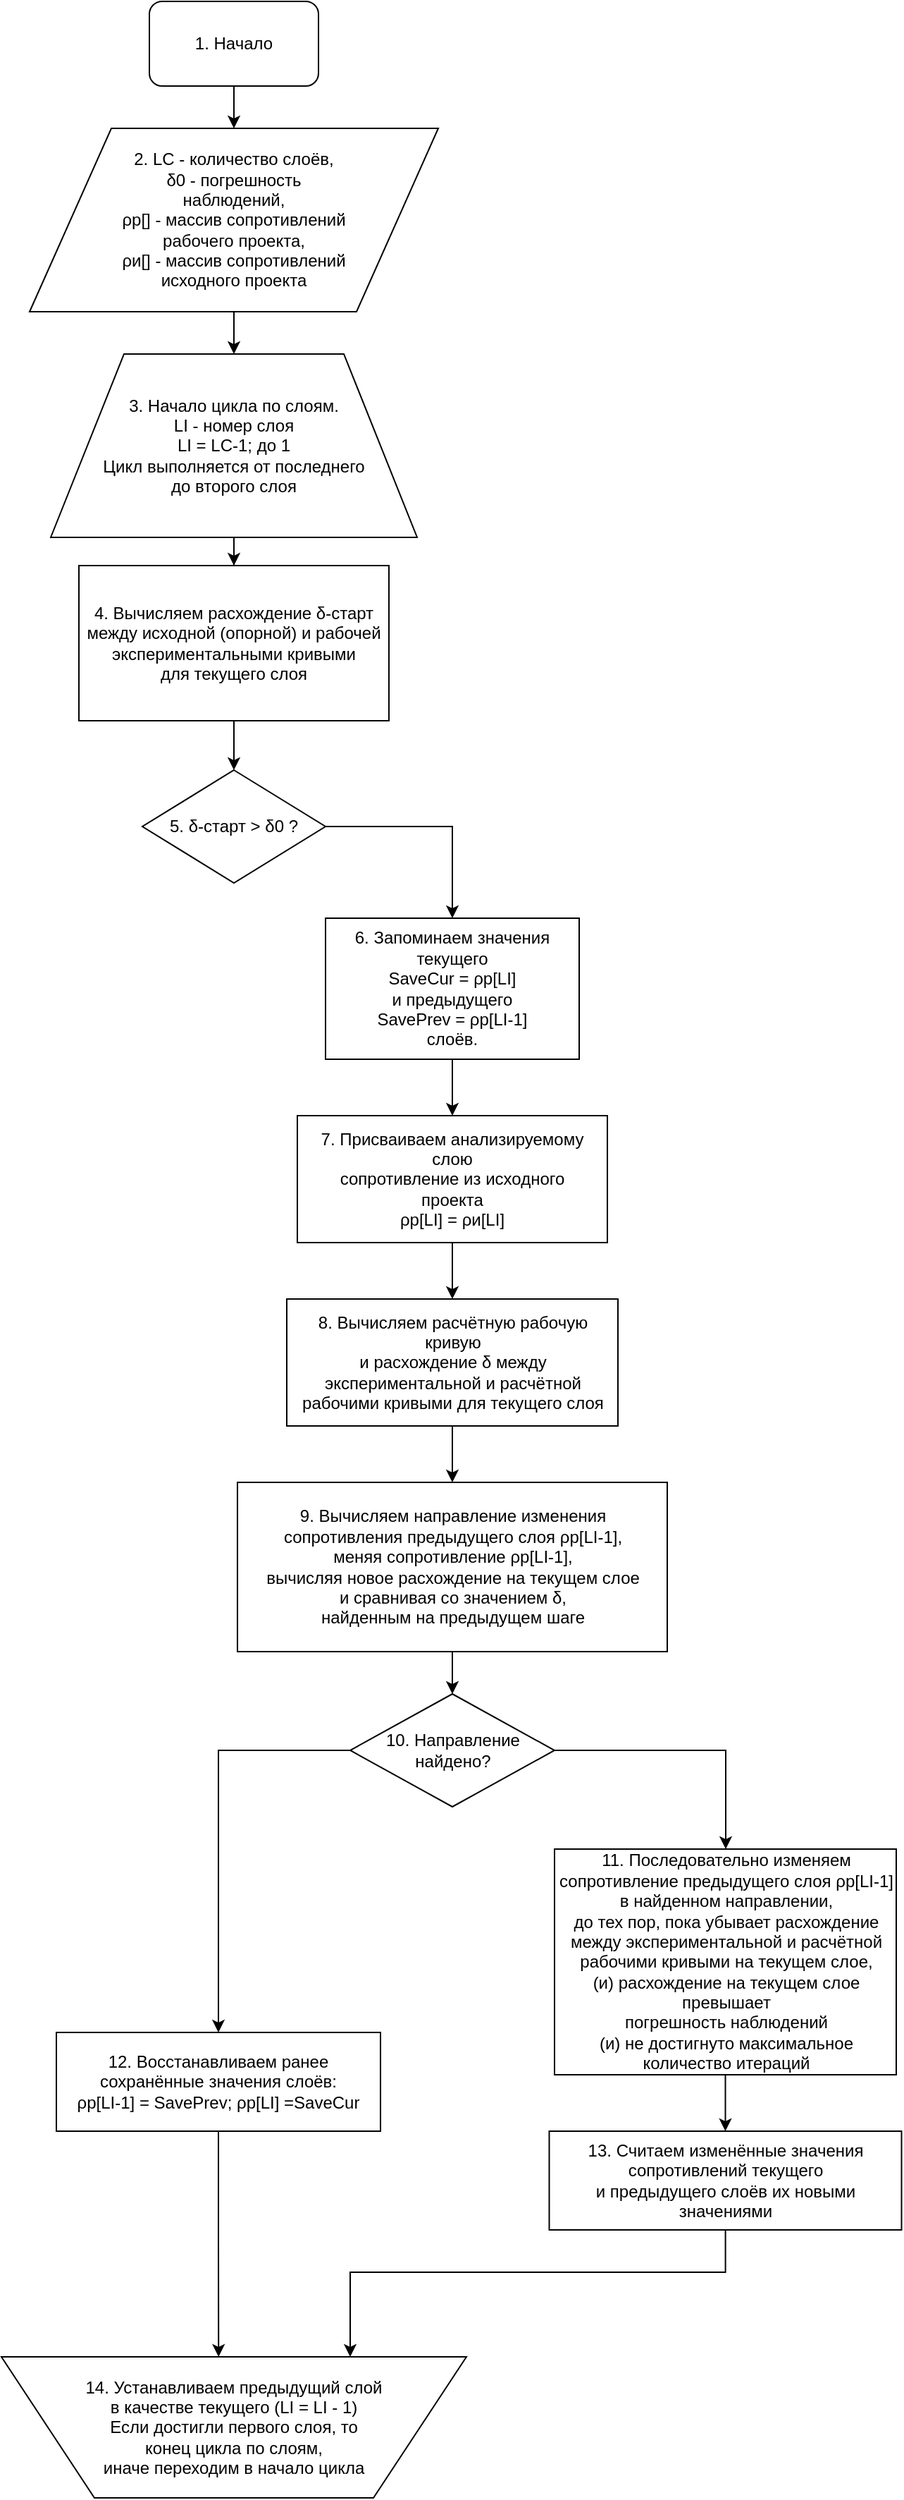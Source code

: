 <mxfile version="12.7.2" type="github">
  <diagram id="MYcP-UznbaHqbxDd1EnT" name="Page-1">
    <mxGraphModel dx="782" dy="520" grid="1" gridSize="10" guides="1" tooltips="1" connect="1" arrows="1" fold="1" page="1" pageScale="1" pageWidth="827" pageHeight="1169" math="0" shadow="0">
      <root>
        <mxCell id="0" />
        <mxCell id="1" parent="0" />
        <mxCell id="Fly2vRC0832emMeXLDEC-18" value="" style="edgeStyle=orthogonalEdgeStyle;rounded=0;orthogonalLoop=1;jettySize=auto;html=1;" edge="1" parent="1" source="Fly2vRC0832emMeXLDEC-1" target="Fly2vRC0832emMeXLDEC-3">
          <mxGeometry relative="1" as="geometry" />
        </mxCell>
        <mxCell id="Fly2vRC0832emMeXLDEC-1" value="1. Начало" style="rounded=1;whiteSpace=wrap;html=1;" vertex="1" parent="1">
          <mxGeometry x="250" y="40" width="120" height="60" as="geometry" />
        </mxCell>
        <mxCell id="Fly2vRC0832emMeXLDEC-19" value="" style="edgeStyle=orthogonalEdgeStyle;rounded=0;orthogonalLoop=1;jettySize=auto;html=1;" edge="1" parent="1" source="Fly2vRC0832emMeXLDEC-3" target="Fly2vRC0832emMeXLDEC-4">
          <mxGeometry relative="1" as="geometry" />
        </mxCell>
        <mxCell id="Fly2vRC0832emMeXLDEC-3" value="&lt;div&gt;2. LC - количество слоёв,&lt;/div&gt;&lt;div&gt;δ0 - погрешность&lt;/div&gt;&lt;div&gt;наблюдений,&lt;/div&gt;&lt;div&gt;ρр[] - массив сопротивлений&lt;/div&gt;&lt;div&gt;рабочего проекта,&lt;/div&gt;&lt;div&gt;ρи[] - массив сопротивлений&lt;/div&gt;&lt;div&gt;исходного проекта&lt;/div&gt;" style="shape=parallelogram;perimeter=parallelogramPerimeter;whiteSpace=wrap;html=1;" vertex="1" parent="1">
          <mxGeometry x="165" y="130" width="290" height="130" as="geometry" />
        </mxCell>
        <mxCell id="Fly2vRC0832emMeXLDEC-20" value="" style="edgeStyle=orthogonalEdgeStyle;rounded=0;orthogonalLoop=1;jettySize=auto;html=1;" edge="1" parent="1" source="Fly2vRC0832emMeXLDEC-4" target="Fly2vRC0832emMeXLDEC-6">
          <mxGeometry relative="1" as="geometry" />
        </mxCell>
        <mxCell id="Fly2vRC0832emMeXLDEC-4" value="&lt;div&gt;3. Начало цикла по слоям.&lt;/div&gt;&lt;div&gt;LI - номер слоя&lt;/div&gt;&lt;div&gt;LI = LC-1; до 1&lt;/div&gt;&lt;div&gt;Цикл выполняется от последнего&lt;/div&gt;&lt;div&gt;до второго слоя&lt;/div&gt;" style="shape=trapezoid;perimeter=trapezoidPerimeter;whiteSpace=wrap;html=1;" vertex="1" parent="1">
          <mxGeometry x="180" y="290" width="260" height="130" as="geometry" />
        </mxCell>
        <mxCell id="Fly2vRC0832emMeXLDEC-21" value="" style="edgeStyle=orthogonalEdgeStyle;rounded=0;orthogonalLoop=1;jettySize=auto;html=1;" edge="1" parent="1" source="Fly2vRC0832emMeXLDEC-6" target="Fly2vRC0832emMeXLDEC-7">
          <mxGeometry relative="1" as="geometry" />
        </mxCell>
        <mxCell id="Fly2vRC0832emMeXLDEC-6" value="&lt;div&gt;4. Вычисляем расхождение δ-старт&lt;/div&gt;&lt;div&gt;между исходной (опорной) и рабочей&lt;/div&gt;&lt;div&gt;экспериментальными кривыми&lt;/div&gt;&lt;div&gt;для текущего слоя&lt;/div&gt;" style="rounded=0;whiteSpace=wrap;html=1;" vertex="1" parent="1">
          <mxGeometry x="200" y="440" width="220" height="110" as="geometry" />
        </mxCell>
        <mxCell id="Fly2vRC0832emMeXLDEC-26" style="edgeStyle=orthogonalEdgeStyle;rounded=0;orthogonalLoop=1;jettySize=auto;html=1;" edge="1" parent="1" source="Fly2vRC0832emMeXLDEC-7" target="Fly2vRC0832emMeXLDEC-8">
          <mxGeometry relative="1" as="geometry">
            <mxPoint x="470" y="680" as="targetPoint" />
            <Array as="points">
              <mxPoint x="465" y="625" />
            </Array>
          </mxGeometry>
        </mxCell>
        <mxCell id="Fly2vRC0832emMeXLDEC-7" value="5. δ-старт &amp;gt; δ0 ?" style="rhombus;whiteSpace=wrap;html=1;" vertex="1" parent="1">
          <mxGeometry x="245" y="585" width="130" height="80" as="geometry" />
        </mxCell>
        <mxCell id="Fly2vRC0832emMeXLDEC-24" style="edgeStyle=orthogonalEdgeStyle;rounded=0;orthogonalLoop=1;jettySize=auto;html=1;exitX=0.5;exitY=1;exitDx=0;exitDy=0;entryX=0.5;entryY=0;entryDx=0;entryDy=0;" edge="1" parent="1" source="Fly2vRC0832emMeXLDEC-8" target="Fly2vRC0832emMeXLDEC-9">
          <mxGeometry relative="1" as="geometry" />
        </mxCell>
        <mxCell id="Fly2vRC0832emMeXLDEC-8" value="&lt;div&gt;6. Запоминаем значения текущего&lt;/div&gt;&lt;div&gt;SaveCur = ρp[LI]&lt;/div&gt;&lt;div&gt;и предыдущего&lt;/div&gt;&lt;div&gt;SavePrev = ρp[LI-1]&lt;/div&gt;&lt;div&gt;слоёв.&lt;/div&gt;" style="rounded=0;whiteSpace=wrap;html=1;" vertex="1" parent="1">
          <mxGeometry x="375" y="690" width="180" height="100" as="geometry" />
        </mxCell>
        <mxCell id="Fly2vRC0832emMeXLDEC-28" style="edgeStyle=orthogonalEdgeStyle;rounded=0;orthogonalLoop=1;jettySize=auto;html=1;entryX=0.5;entryY=0;entryDx=0;entryDy=0;" edge="1" parent="1" source="Fly2vRC0832emMeXLDEC-9" target="Fly2vRC0832emMeXLDEC-11">
          <mxGeometry relative="1" as="geometry" />
        </mxCell>
        <mxCell id="Fly2vRC0832emMeXLDEC-9" value="&lt;div&gt;7. Присваиваем анализируемому слою&lt;/div&gt;&lt;div&gt;сопротивление из исходного&lt;/div&gt;&lt;div&gt;проекта&lt;/div&gt;&lt;div&gt;ρp[LI] = ρи[LI]&lt;/div&gt;" style="rounded=0;whiteSpace=wrap;html=1;" vertex="1" parent="1">
          <mxGeometry x="355" y="830" width="220" height="90" as="geometry" />
        </mxCell>
        <mxCell id="Fly2vRC0832emMeXLDEC-29" style="edgeStyle=orthogonalEdgeStyle;rounded=0;orthogonalLoop=1;jettySize=auto;html=1;entryX=0.5;entryY=0;entryDx=0;entryDy=0;" edge="1" parent="1" source="Fly2vRC0832emMeXLDEC-11" target="Fly2vRC0832emMeXLDEC-12">
          <mxGeometry relative="1" as="geometry" />
        </mxCell>
        <mxCell id="Fly2vRC0832emMeXLDEC-11" value="&lt;div style=&quot;white-space: normal&quot;&gt;8. Вычисляем расчётную рабочую кривую&lt;/div&gt;&lt;div style=&quot;white-space: normal&quot;&gt;и расхождение δ между&lt;/div&gt;&lt;div style=&quot;white-space: normal&quot;&gt;экспериментальной и расчётной&lt;/div&gt;&lt;div style=&quot;white-space: normal&quot;&gt;рабочими кривыми для текущего слоя&lt;/div&gt;" style="rounded=0;whiteSpace=wrap;html=1;" vertex="1" parent="1">
          <mxGeometry x="347.5" y="960" width="235" height="90" as="geometry" />
        </mxCell>
        <mxCell id="Fly2vRC0832emMeXLDEC-30" style="edgeStyle=orthogonalEdgeStyle;rounded=0;orthogonalLoop=1;jettySize=auto;html=1;entryX=0.5;entryY=0;entryDx=0;entryDy=0;" edge="1" parent="1" source="Fly2vRC0832emMeXLDEC-12" target="Fly2vRC0832emMeXLDEC-13">
          <mxGeometry relative="1" as="geometry" />
        </mxCell>
        <mxCell id="Fly2vRC0832emMeXLDEC-12" value="&lt;div&gt;9. Вычисляем направление изменения&lt;/div&gt;&lt;div&gt;сопротивления предыдущего слоя ρр[LI-1],&lt;/div&gt;&lt;div&gt;меняя сопротивление ρр[LI-1],&lt;/div&gt;&lt;div&gt;вычисляя новое расхождение на текущем слое&lt;/div&gt;&lt;div&gt;и сравнивая со значением δ,&lt;/div&gt;&lt;div&gt;найденным на предыдущем шаге&lt;/div&gt;" style="rounded=0;whiteSpace=wrap;html=1;" vertex="1" parent="1">
          <mxGeometry x="312.5" y="1090" width="305" height="120" as="geometry" />
        </mxCell>
        <mxCell id="Fly2vRC0832emMeXLDEC-31" style="edgeStyle=orthogonalEdgeStyle;rounded=0;orthogonalLoop=1;jettySize=auto;html=1;" edge="1" parent="1" source="Fly2vRC0832emMeXLDEC-13" target="Fly2vRC0832emMeXLDEC-14">
          <mxGeometry relative="1" as="geometry">
            <Array as="points">
              <mxPoint x="465" y="1280" />
              <mxPoint x="659" y="1280" />
            </Array>
          </mxGeometry>
        </mxCell>
        <mxCell id="Fly2vRC0832emMeXLDEC-34" style="edgeStyle=orthogonalEdgeStyle;rounded=0;orthogonalLoop=1;jettySize=auto;html=1;" edge="1" parent="1" source="Fly2vRC0832emMeXLDEC-13" target="Fly2vRC0832emMeXLDEC-16">
          <mxGeometry relative="1" as="geometry">
            <Array as="points">
              <mxPoint x="299" y="1280" />
            </Array>
          </mxGeometry>
        </mxCell>
        <mxCell id="Fly2vRC0832emMeXLDEC-13" value="10. Направление найдено?" style="rhombus;whiteSpace=wrap;html=1;" vertex="1" parent="1">
          <mxGeometry x="392.5" y="1240" width="145" height="80" as="geometry" />
        </mxCell>
        <mxCell id="Fly2vRC0832emMeXLDEC-32" style="edgeStyle=orthogonalEdgeStyle;rounded=0;orthogonalLoop=1;jettySize=auto;html=1;entryX=0.5;entryY=0;entryDx=0;entryDy=0;" edge="1" parent="1" source="Fly2vRC0832emMeXLDEC-14" target="Fly2vRC0832emMeXLDEC-15">
          <mxGeometry relative="1" as="geometry" />
        </mxCell>
        <mxCell id="Fly2vRC0832emMeXLDEC-14" value="&lt;div&gt;11. Последовательно изменяем&lt;/div&gt;&lt;div&gt;сопротивление предыдущего слоя ρр[LI-1]&lt;/div&gt;&lt;div&gt;в найденном направлении,&lt;/div&gt;&lt;div&gt;до тех пор, пока убывает расхождение&lt;/div&gt;&lt;div&gt;между экспериментальной и расчётной&lt;/div&gt;&lt;div&gt;рабочими кривыми на текущем слое,&lt;/div&gt;&lt;div&gt;(и) расхождение на текущем слое превышает&lt;/div&gt;&lt;div&gt;погрешность наблюдений&lt;/div&gt;&lt;div&gt;(и) не достигнуто максимальное&lt;/div&gt;&lt;div&gt;количество итераций&lt;/div&gt;" style="rounded=0;whiteSpace=wrap;html=1;" vertex="1" parent="1">
          <mxGeometry x="537.5" y="1350" width="242.5" height="160" as="geometry" />
        </mxCell>
        <mxCell id="Fly2vRC0832emMeXLDEC-33" style="edgeStyle=orthogonalEdgeStyle;rounded=0;orthogonalLoop=1;jettySize=auto;html=1;entryX=0.25;entryY=1;entryDx=0;entryDy=0;" edge="1" parent="1" source="Fly2vRC0832emMeXLDEC-15" target="Fly2vRC0832emMeXLDEC-17">
          <mxGeometry relative="1" as="geometry">
            <Array as="points">
              <mxPoint x="659" y="1650" />
              <mxPoint x="393" y="1650" />
            </Array>
          </mxGeometry>
        </mxCell>
        <mxCell id="Fly2vRC0832emMeXLDEC-15" value="&lt;div&gt;13. Считаем изменённые значения&lt;/div&gt;&lt;div&gt;сопротивлений текущего&lt;/div&gt;&lt;div&gt;и предыдущего слоёв их новыми значениями&lt;/div&gt;" style="rounded=0;whiteSpace=wrap;html=1;" vertex="1" parent="1">
          <mxGeometry x="533.75" y="1550" width="250" height="70" as="geometry" />
        </mxCell>
        <mxCell id="Fly2vRC0832emMeXLDEC-35" style="edgeStyle=orthogonalEdgeStyle;rounded=0;orthogonalLoop=1;jettySize=auto;html=1;entryX=0.533;entryY=1;entryDx=0;entryDy=0;entryPerimeter=0;" edge="1" parent="1" source="Fly2vRC0832emMeXLDEC-16" target="Fly2vRC0832emMeXLDEC-17">
          <mxGeometry relative="1" as="geometry" />
        </mxCell>
        <mxCell id="Fly2vRC0832emMeXLDEC-16" value="&lt;div&gt;12. Восстанавливаем ранее сохранённые значения слоёв:&lt;/div&gt;&lt;div&gt;ρp[LI-1] = SavePrev; ρp[LI] =SaveCur&lt;/div&gt;" style="rounded=0;whiteSpace=wrap;html=1;" vertex="1" parent="1">
          <mxGeometry x="184" y="1480" width="230" height="70" as="geometry" />
        </mxCell>
        <mxCell id="Fly2vRC0832emMeXLDEC-17" value="&lt;div&gt;14. Устанавливаем предыдущий слой&lt;/div&gt;&lt;div&gt;в качестве текущего (LI = LI - 1)&lt;/div&gt;&lt;div&gt;Если достигли первого слоя, то&lt;/div&gt;&lt;div&gt;конец цикла по слоям,&lt;/div&gt;&lt;div&gt;иначе переходим в начало цикла&lt;/div&gt;" style="shape=trapezoid;perimeter=trapezoidPerimeter;whiteSpace=wrap;html=1;direction=west;" vertex="1" parent="1">
          <mxGeometry x="145" y="1710" width="330" height="100" as="geometry" />
        </mxCell>
      </root>
    </mxGraphModel>
  </diagram>
</mxfile>
